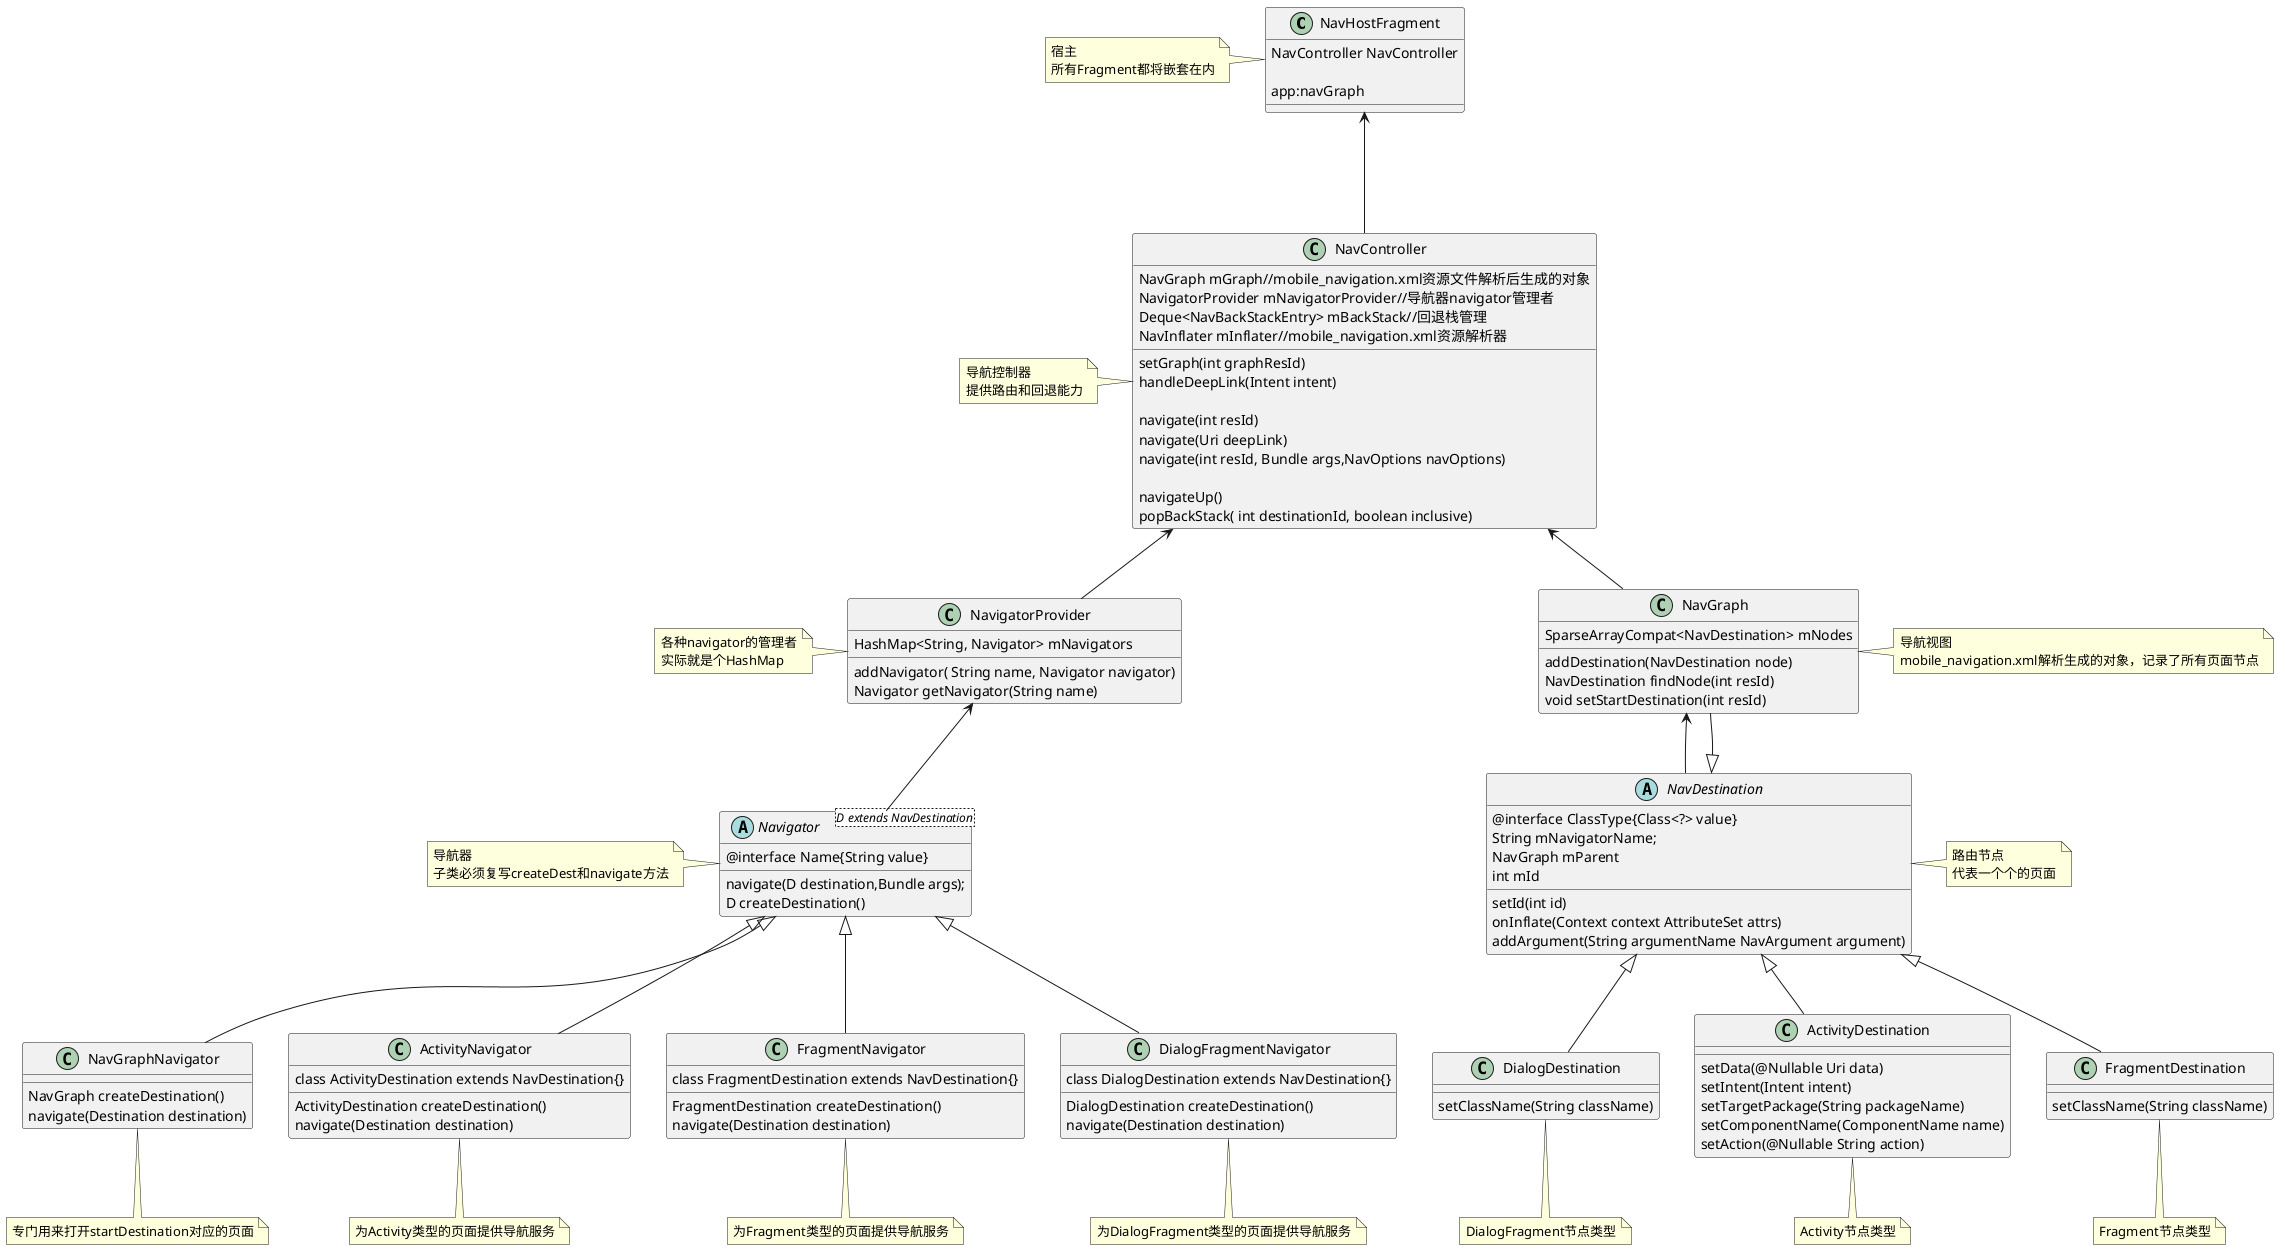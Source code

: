@startuml

class NavHostFragment {

 NavController NavController

 app:navGraph
}
class NavController{
  NavGraph mGraph//mobile_navigation.xml资源文件解析后生成的对象
  NavigatorProvider mNavigatorProvider//导航器navigator管理者
  Deque<NavBackStackEntry> mBackStack//回退栈管理
  NavInflater mInflater//mobile_navigation.xml资源解析器

  setGraph(int graphResId)
  handleDeepLink(Intent intent)

  navigate(int resId)
  navigate(Uri deepLink)
  navigate(int resId, Bundle args,NavOptions navOptions)

  navigateUp()
  popBackStack( int destinationId, boolean inclusive)

}


class NavigatorProvider{
  HashMap<String, Navigator> mNavigators
  addNavigator( String name, Navigator navigator)
  Navigator getNavigator(String name)
}

abstract class NavDestination{

    @interface ClassType{Class<?> value}
    String mNavigatorName;
    NavGraph mParent
    int mId

    setId(int id)
    onInflate(Context context AttributeSet attrs)
    addArgument(String argumentName NavArgument argument)
}

class NavGraph extends NavDestination{
  SparseArrayCompat<NavDestination> mNodes
  addDestination(NavDestination node)
  NavDestination findNode(int resId)
  void setStartDestination(int resId)
}


class FragmentDestination extends NavDestination{
   setClassName(String className)
}
class DialogDestination extends NavDestination{
 setClassName(String className)
}
class ActivityDestination extends NavDestination{
     setData(@Nullable Uri data)
     setIntent(Intent intent)
     setTargetPackage(String packageName)
     setComponentName(ComponentName name)
     setAction(@Nullable String action)
}

class ActivityNavigator extends Navigator{
    class ActivityDestination extends NavDestination{}
    ActivityDestination createDestination()
    navigate(Destination destination)
}
class FragmentNavigator extends Navigator  {
    class FragmentDestination extends NavDestination{}
    FragmentDestination createDestination()
    navigate(Destination destination)
}
class DialogFragmentNavigator extends Navigator{
    class DialogDestination extends NavDestination{}
    DialogDestination createDestination()
    navigate(Destination destination)
}
class NavGraphNavigator extends Navigator{

    NavGraph createDestination()
    navigate(Destination destination)
}

abstract class Navigator<D extends NavDestination>{
 @interface Name{String value}
 navigate(D destination,Bundle args);
 D createDestination()
}

NavHostFragment<---NavController
NavController<--NavigatorProvider
NavController<--NavGraph
NavGraph<--NavDestination
NavigatorProvider<--Navigator


note left of NavHostFragment:宿主\n所有Fragment都将嵌套在内
note left of NavController:导航控制器\n提供路由和回退能力
note left of NavigatorProvider:各种navigator的管理者\n实际就是个HashMap
note right of NavGraph:导航视图\nmobile_navigation.xml解析生成的对象，记录了所有页面节点
note left of Navigator:导航器\n子类必须复写createDest和navigate方法
note right of NavDestination:路由节点\n代表一个个的页面
note bottom of NavGraphNavigator:专门用来打开startDestination对应的页面
note bottom of ActivityNavigator:为Activity类型的页面提供导航服务
note bottom of FragmentNavigator:为Fragment类型的页面提供导航服务
note bottom of DialogFragmentNavigator:为DialogFragment类型的页面提供导航服务
note bottom of DialogDestination:DialogFragment节点类型
note bottom of ActivityDestination:Activity节点类型
note bottom of FragmentDestination:Fragment节点类型


@enduml
